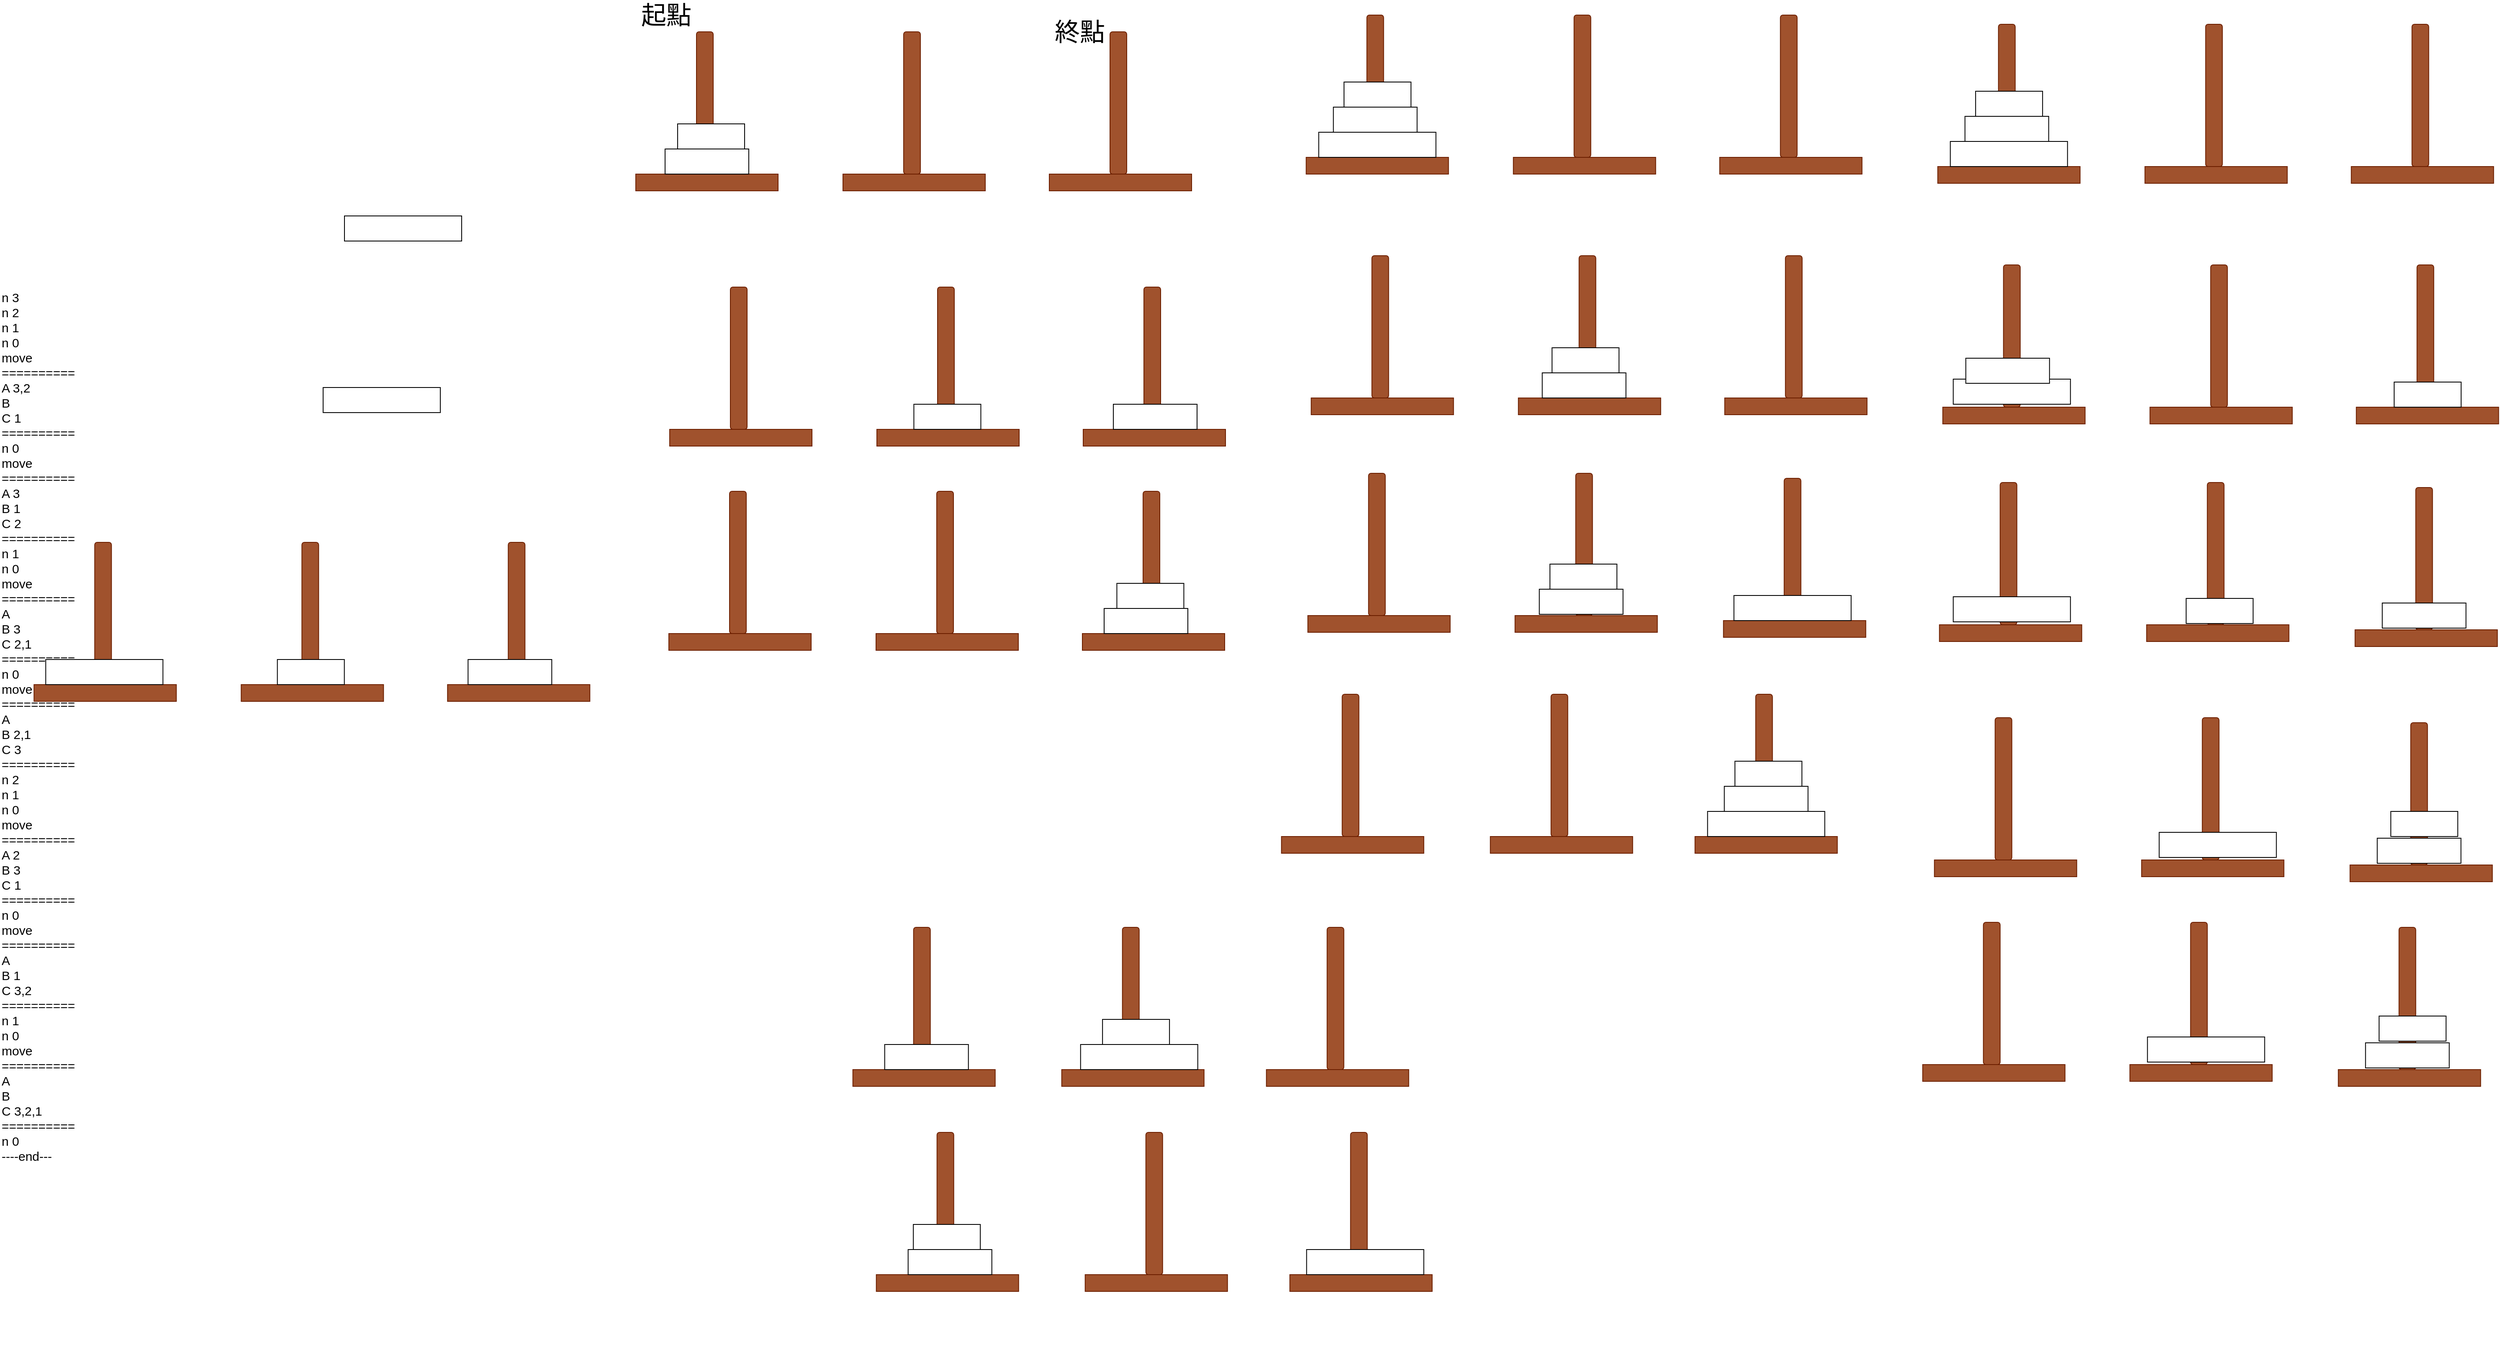 <mxfile version="11.2.5" type="device" pages="1"><diagram id="r_M1rDLuzxdHATsRYuS1" name="第1頁"><mxGraphModel dx="3433" dy="1204" grid="1" gridSize="10" guides="1" tooltips="1" connect="1" arrows="1" fold="1" page="1" pageScale="1" pageWidth="827" pageHeight="1169" math="0" shadow="0"><root><mxCell id="0"/><mxCell id="1" parent="0"/><mxCell id="28DSNwNAp5SsAQWV_4JQ-19" value="" style="group" parent="1" vertex="1" connectable="0"><mxGeometry x="242" y="160" width="516.5" height="265" as="geometry"/></mxCell><mxCell id="28DSNwNAp5SsAQWV_4JQ-12" value="" style="group" parent="28DSNwNAp5SsAQWV_4JQ-19" vertex="1" connectable="0"><mxGeometry width="22.5" height="265" as="geometry"/></mxCell><mxCell id="28DSNwNAp5SsAQWV_4JQ-6" value="" style="rounded=1;whiteSpace=wrap;html=1;fillColor=#a0522d;strokeColor=#6D1F00;fontColor=#ffffff;" parent="28DSNwNAp5SsAQWV_4JQ-12" vertex="1"><mxGeometry width="20" height="170" as="geometry"/></mxCell><mxCell id="28DSNwNAp5SsAQWV_4JQ-7" value="" style="rounded=1;whiteSpace=wrap;html=1;rotation=90;arcSize=0;fillColor=#a0522d;strokeColor=#6D1F00;fontColor=#ffffff;" parent="28DSNwNAp5SsAQWV_4JQ-12" vertex="1"><mxGeometry x="2.5" y="95" width="20" height="170" as="geometry"/></mxCell><mxCell id="28DSNwNAp5SsAQWV_4JQ-13" value="" style="group" parent="28DSNwNAp5SsAQWV_4JQ-19" vertex="1" connectable="0"><mxGeometry x="247.5" width="22.5" height="265" as="geometry"/></mxCell><mxCell id="28DSNwNAp5SsAQWV_4JQ-14" value="" style="rounded=1;whiteSpace=wrap;html=1;fillColor=#a0522d;strokeColor=#6D1F00;fontColor=#ffffff;" parent="28DSNwNAp5SsAQWV_4JQ-13" vertex="1"><mxGeometry width="20" height="170" as="geometry"/></mxCell><mxCell id="28DSNwNAp5SsAQWV_4JQ-15" value="" style="rounded=1;whiteSpace=wrap;html=1;rotation=90;arcSize=0;fillColor=#a0522d;strokeColor=#6D1F00;fontColor=#ffffff;" parent="28DSNwNAp5SsAQWV_4JQ-13" vertex="1"><mxGeometry x="2.5" y="95" width="20" height="170" as="geometry"/></mxCell><mxCell id="28DSNwNAp5SsAQWV_4JQ-16" value="" style="group" parent="28DSNwNAp5SsAQWV_4JQ-19" vertex="1" connectable="0"><mxGeometry x="494" width="22.5" height="265" as="geometry"/></mxCell><mxCell id="28DSNwNAp5SsAQWV_4JQ-17" value="" style="rounded=1;whiteSpace=wrap;html=1;fillColor=#a0522d;strokeColor=#6D1F00;fontColor=#ffffff;" parent="28DSNwNAp5SsAQWV_4JQ-16" vertex="1"><mxGeometry width="20" height="170" as="geometry"/></mxCell><mxCell id="28DSNwNAp5SsAQWV_4JQ-18" value="" style="rounded=1;whiteSpace=wrap;html=1;rotation=90;arcSize=0;fillColor=#a0522d;strokeColor=#6D1F00;fontColor=#ffffff;" parent="28DSNwNAp5SsAQWV_4JQ-16" vertex="1"><mxGeometry x="2.5" y="95" width="20" height="170" as="geometry"/></mxCell><mxCell id="28DSNwNAp5SsAQWV_4JQ-1" value="" style="rounded=0;whiteSpace=wrap;html=1;" parent="28DSNwNAp5SsAQWV_4JQ-19" vertex="1"><mxGeometry x="-37.5" y="140" width="100" height="30" as="geometry"/></mxCell><mxCell id="28DSNwNAp5SsAQWV_4JQ-4" value="" style="rounded=0;whiteSpace=wrap;html=1;" parent="28DSNwNAp5SsAQWV_4JQ-19" vertex="1"><mxGeometry x="-22.5" y="110" width="80" height="30" as="geometry"/></mxCell><mxCell id="28DSNwNAp5SsAQWV_4JQ-20" value="起點" style="text;html=1;strokeColor=none;fillColor=none;align=center;verticalAlign=middle;whiteSpace=wrap;rounded=0;fontSize=30;" parent="1" vertex="1"><mxGeometry x="162" y="130" width="88" height="20" as="geometry"/></mxCell><mxCell id="28DSNwNAp5SsAQWV_4JQ-21" value="終點" style="text;html=1;strokeColor=none;fillColor=none;align=center;verticalAlign=middle;whiteSpace=wrap;rounded=0;fontSize=30;" parent="1" vertex="1"><mxGeometry x="656" y="150" width="88" height="20" as="geometry"/></mxCell><mxCell id="28DSNwNAp5SsAQWV_4JQ-22" value="&lt;div style=&quot;font-size: 15px&quot;&gt;&lt;font style=&quot;font-size: 15px&quot;&gt;n 3&lt;/font&gt;&lt;/div&gt;&lt;div style=&quot;font-size: 15px&quot;&gt;&lt;font style=&quot;font-size: 15px&quot;&gt;n 2&lt;/font&gt;&lt;/div&gt;&lt;div style=&quot;font-size: 15px&quot;&gt;&lt;font style=&quot;font-size: 15px&quot;&gt;n 1&lt;/font&gt;&lt;/div&gt;&lt;div style=&quot;font-size: 15px&quot;&gt;&lt;font style=&quot;font-size: 15px&quot;&gt;n 0&lt;/font&gt;&lt;/div&gt;&lt;div style=&quot;font-size: 15px&quot;&gt;&lt;font style=&quot;font-size: 15px&quot;&gt;move&lt;/font&gt;&lt;/div&gt;&lt;div style=&quot;font-size: 15px&quot;&gt;&lt;font style=&quot;font-size: 15px&quot;&gt;==========&lt;/font&gt;&lt;/div&gt;&lt;div style=&quot;font-size: 15px&quot;&gt;&lt;font style=&quot;font-size: 15px&quot;&gt;A 3,2&lt;/font&gt;&lt;/div&gt;&lt;div style=&quot;font-size: 15px&quot;&gt;&lt;font style=&quot;font-size: 15px&quot;&gt;B&amp;nbsp;&lt;/font&gt;&lt;/div&gt;&lt;div style=&quot;font-size: 15px&quot;&gt;&lt;font style=&quot;font-size: 15px&quot;&gt;C 1&lt;/font&gt;&lt;/div&gt;&lt;div style=&quot;font-size: 15px&quot;&gt;&lt;font style=&quot;font-size: 15px&quot;&gt;==========&lt;/font&gt;&lt;/div&gt;&lt;div style=&quot;font-size: 15px&quot;&gt;&lt;font style=&quot;font-size: 15px&quot;&gt;n 0&lt;/font&gt;&lt;/div&gt;&lt;div style=&quot;font-size: 15px&quot;&gt;&lt;font style=&quot;font-size: 15px&quot;&gt;move&lt;/font&gt;&lt;/div&gt;&lt;div style=&quot;font-size: 15px&quot;&gt;&lt;font style=&quot;font-size: 15px&quot;&gt;==========&lt;/font&gt;&lt;/div&gt;&lt;div style=&quot;font-size: 15px&quot;&gt;&lt;font style=&quot;font-size: 15px&quot;&gt;A 3&lt;/font&gt;&lt;/div&gt;&lt;div style=&quot;font-size: 15px&quot;&gt;&lt;font style=&quot;font-size: 15px&quot;&gt;B 1&lt;/font&gt;&lt;/div&gt;&lt;div style=&quot;font-size: 15px&quot;&gt;&lt;font style=&quot;font-size: 15px&quot;&gt;C 2&lt;/font&gt;&lt;/div&gt;&lt;div style=&quot;font-size: 15px&quot;&gt;&lt;font style=&quot;font-size: 15px&quot;&gt;==========&lt;/font&gt;&lt;/div&gt;&lt;div style=&quot;font-size: 15px&quot;&gt;&lt;font style=&quot;font-size: 15px&quot;&gt;n 1&lt;/font&gt;&lt;/div&gt;&lt;div style=&quot;font-size: 15px&quot;&gt;&lt;font style=&quot;font-size: 15px&quot;&gt;n 0&lt;/font&gt;&lt;/div&gt;&lt;div style=&quot;font-size: 15px&quot;&gt;&lt;font style=&quot;font-size: 15px&quot;&gt;move&lt;/font&gt;&lt;/div&gt;&lt;div style=&quot;font-size: 15px&quot;&gt;&lt;font style=&quot;font-size: 15px&quot;&gt;==========&lt;/font&gt;&lt;/div&gt;&lt;div style=&quot;font-size: 15px&quot;&gt;&lt;font style=&quot;font-size: 15px&quot;&gt;A&amp;nbsp;&lt;/font&gt;&lt;/div&gt;&lt;div style=&quot;font-size: 15px&quot;&gt;&lt;font style=&quot;font-size: 15px&quot;&gt;B 3&lt;/font&gt;&lt;/div&gt;&lt;div style=&quot;font-size: 15px&quot;&gt;&lt;font style=&quot;font-size: 15px&quot;&gt;C 2,1&lt;/font&gt;&lt;/div&gt;&lt;div style=&quot;font-size: 15px&quot;&gt;&lt;font style=&quot;font-size: 15px&quot;&gt;==========&lt;/font&gt;&lt;/div&gt;&lt;div style=&quot;font-size: 15px&quot;&gt;&lt;font style=&quot;font-size: 15px&quot;&gt;n 0&lt;/font&gt;&lt;/div&gt;&lt;div style=&quot;font-size: 15px&quot;&gt;&lt;font style=&quot;font-size: 15px&quot;&gt;move&lt;/font&gt;&lt;/div&gt;&lt;div style=&quot;font-size: 15px&quot;&gt;&lt;font style=&quot;font-size: 15px&quot;&gt;==========&lt;/font&gt;&lt;/div&gt;&lt;div style=&quot;font-size: 15px&quot;&gt;&lt;font style=&quot;font-size: 15px&quot;&gt;A&amp;nbsp;&lt;/font&gt;&lt;/div&gt;&lt;div style=&quot;font-size: 15px&quot;&gt;&lt;font style=&quot;font-size: 15px&quot;&gt;B 2,1&lt;/font&gt;&lt;/div&gt;&lt;div style=&quot;font-size: 15px&quot;&gt;&lt;font style=&quot;font-size: 15px&quot;&gt;C 3&lt;/font&gt;&lt;/div&gt;&lt;div style=&quot;font-size: 15px&quot;&gt;&lt;font style=&quot;font-size: 15px&quot;&gt;==========&lt;/font&gt;&lt;/div&gt;&lt;div style=&quot;font-size: 15px&quot;&gt;&lt;font style=&quot;font-size: 15px&quot;&gt;n 2&lt;/font&gt;&lt;/div&gt;&lt;div style=&quot;font-size: 15px&quot;&gt;&lt;font style=&quot;font-size: 15px&quot;&gt;n 1&lt;/font&gt;&lt;/div&gt;&lt;div style=&quot;font-size: 15px&quot;&gt;&lt;font style=&quot;font-size: 15px&quot;&gt;n 0&lt;/font&gt;&lt;/div&gt;&lt;div style=&quot;font-size: 15px&quot;&gt;&lt;font style=&quot;font-size: 15px&quot;&gt;move&lt;/font&gt;&lt;/div&gt;&lt;div style=&quot;font-size: 15px&quot;&gt;&lt;font style=&quot;font-size: 15px&quot;&gt;==========&lt;/font&gt;&lt;/div&gt;&lt;div style=&quot;font-size: 15px&quot;&gt;&lt;font style=&quot;font-size: 15px&quot;&gt;A 2&lt;/font&gt;&lt;/div&gt;&lt;div style=&quot;font-size: 15px&quot;&gt;&lt;font style=&quot;font-size: 15px&quot;&gt;B 3&lt;/font&gt;&lt;/div&gt;&lt;div style=&quot;font-size: 15px&quot;&gt;&lt;font style=&quot;font-size: 15px&quot;&gt;C 1&lt;/font&gt;&lt;/div&gt;&lt;div style=&quot;font-size: 15px&quot;&gt;&lt;font style=&quot;font-size: 15px&quot;&gt;==========&lt;/font&gt;&lt;/div&gt;&lt;div style=&quot;font-size: 15px&quot;&gt;&lt;font style=&quot;font-size: 15px&quot;&gt;n 0&lt;/font&gt;&lt;/div&gt;&lt;div style=&quot;font-size: 15px&quot;&gt;&lt;font style=&quot;font-size: 15px&quot;&gt;move&lt;/font&gt;&lt;/div&gt;&lt;div style=&quot;font-size: 15px&quot;&gt;&lt;font style=&quot;font-size: 15px&quot;&gt;==========&lt;/font&gt;&lt;/div&gt;&lt;div style=&quot;font-size: 15px&quot;&gt;&lt;font style=&quot;font-size: 15px&quot;&gt;A&amp;nbsp;&lt;/font&gt;&lt;/div&gt;&lt;div style=&quot;font-size: 15px&quot;&gt;&lt;font style=&quot;font-size: 15px&quot;&gt;B 1&lt;/font&gt;&lt;/div&gt;&lt;div style=&quot;font-size: 15px&quot;&gt;&lt;font style=&quot;font-size: 15px&quot;&gt;C 3,2&lt;/font&gt;&lt;/div&gt;&lt;div style=&quot;font-size: 15px&quot;&gt;&lt;font style=&quot;font-size: 15px&quot;&gt;==========&lt;/font&gt;&lt;/div&gt;&lt;div style=&quot;font-size: 15px&quot;&gt;&lt;font style=&quot;font-size: 15px&quot;&gt;n 1&lt;/font&gt;&lt;/div&gt;&lt;div style=&quot;font-size: 15px&quot;&gt;&lt;font style=&quot;font-size: 15px&quot;&gt;n 0&lt;/font&gt;&lt;/div&gt;&lt;div style=&quot;font-size: 15px&quot;&gt;&lt;font style=&quot;font-size: 15px&quot;&gt;move&lt;/font&gt;&lt;/div&gt;&lt;div style=&quot;font-size: 15px&quot;&gt;&lt;font style=&quot;font-size: 15px&quot;&gt;==========&lt;/font&gt;&lt;/div&gt;&lt;div style=&quot;font-size: 15px&quot;&gt;&lt;font style=&quot;font-size: 15px&quot;&gt;A&amp;nbsp;&lt;/font&gt;&lt;/div&gt;&lt;div style=&quot;font-size: 15px&quot;&gt;&lt;font style=&quot;font-size: 15px&quot;&gt;B&amp;nbsp;&lt;/font&gt;&lt;/div&gt;&lt;div style=&quot;font-size: 15px&quot;&gt;&lt;font style=&quot;font-size: 15px&quot;&gt;C 3,2,1&lt;/font&gt;&lt;/div&gt;&lt;div style=&quot;font-size: 15px&quot;&gt;&lt;font style=&quot;font-size: 15px&quot;&gt;==========&lt;/font&gt;&lt;/div&gt;&lt;div style=&quot;font-size: 15px&quot;&gt;&lt;font style=&quot;font-size: 15px&quot;&gt;n 0&lt;/font&gt;&lt;/div&gt;&lt;div style=&quot;font-size: 15px&quot;&gt;&lt;font style=&quot;font-size: 15px&quot;&gt;----end---&lt;/font&gt;&lt;/div&gt;" style="text;html=1;strokeColor=none;fillColor=none;align=left;verticalAlign=middle;whiteSpace=wrap;rounded=0;fontSize=30;" parent="1" vertex="1"><mxGeometry x="-590" y="980" width="40" height="20" as="geometry"/></mxCell><mxCell id="28DSNwNAp5SsAQWV_4JQ-24" value="" style="group" parent="1" vertex="1" connectable="0"><mxGeometry x="282.5" y="465" width="557.5" height="265" as="geometry"/></mxCell><mxCell id="28DSNwNAp5SsAQWV_4JQ-25" value="" style="group" parent="28DSNwNAp5SsAQWV_4JQ-24" vertex="1" connectable="0"><mxGeometry width="22.5" height="265" as="geometry"/></mxCell><mxCell id="28DSNwNAp5SsAQWV_4JQ-26" value="" style="rounded=1;whiteSpace=wrap;html=1;fillColor=#a0522d;strokeColor=#6D1F00;fontColor=#ffffff;" parent="28DSNwNAp5SsAQWV_4JQ-25" vertex="1"><mxGeometry width="20" height="170" as="geometry"/></mxCell><mxCell id="28DSNwNAp5SsAQWV_4JQ-27" value="" style="rounded=1;whiteSpace=wrap;html=1;rotation=90;arcSize=0;fillColor=#a0522d;strokeColor=#6D1F00;fontColor=#ffffff;" parent="28DSNwNAp5SsAQWV_4JQ-25" vertex="1"><mxGeometry x="2.5" y="95" width="20" height="170" as="geometry"/></mxCell><mxCell id="28DSNwNAp5SsAQWV_4JQ-28" value="" style="group" parent="28DSNwNAp5SsAQWV_4JQ-24" vertex="1" connectable="0"><mxGeometry x="247.5" width="22.5" height="265" as="geometry"/></mxCell><mxCell id="28DSNwNAp5SsAQWV_4JQ-29" value="" style="rounded=1;whiteSpace=wrap;html=1;fillColor=#a0522d;strokeColor=#6D1F00;fontColor=#ffffff;" parent="28DSNwNAp5SsAQWV_4JQ-28" vertex="1"><mxGeometry width="20" height="170" as="geometry"/></mxCell><mxCell id="28DSNwNAp5SsAQWV_4JQ-30" value="" style="rounded=1;whiteSpace=wrap;html=1;rotation=90;arcSize=0;fillColor=#a0522d;strokeColor=#6D1F00;fontColor=#ffffff;" parent="28DSNwNAp5SsAQWV_4JQ-28" vertex="1"><mxGeometry x="2.5" y="95" width="20" height="170" as="geometry"/></mxCell><mxCell id="28DSNwNAp5SsAQWV_4JQ-31" value="" style="group" parent="28DSNwNAp5SsAQWV_4JQ-24" vertex="1" connectable="0"><mxGeometry x="494" width="63.5" height="265" as="geometry"/></mxCell><mxCell id="28DSNwNAp5SsAQWV_4JQ-32" value="" style="rounded=1;whiteSpace=wrap;html=1;fillColor=#a0522d;strokeColor=#6D1F00;fontColor=#ffffff;" parent="28DSNwNAp5SsAQWV_4JQ-31" vertex="1"><mxGeometry width="20" height="170" as="geometry"/></mxCell><mxCell id="28DSNwNAp5SsAQWV_4JQ-33" value="" style="rounded=1;whiteSpace=wrap;html=1;rotation=90;arcSize=0;fillColor=#a0522d;strokeColor=#6D1F00;fontColor=#ffffff;" parent="28DSNwNAp5SsAQWV_4JQ-31" vertex="1"><mxGeometry x="2.5" y="95" width="20" height="170" as="geometry"/></mxCell><mxCell id="28DSNwNAp5SsAQWV_4JQ-34" value="" style="rounded=0;whiteSpace=wrap;html=1;" parent="28DSNwNAp5SsAQWV_4JQ-31" vertex="1"><mxGeometry x="-36.5" y="140" width="100" height="30" as="geometry"/></mxCell><mxCell id="28DSNwNAp5SsAQWV_4JQ-36" value="" style="rounded=0;whiteSpace=wrap;html=1;" parent="28DSNwNAp5SsAQWV_4JQ-24" vertex="1"><mxGeometry x="219.214" y="140" width="80" height="30" as="geometry"/></mxCell><mxCell id="28DSNwNAp5SsAQWV_4JQ-37" value="" style="group" parent="1" vertex="1" connectable="0"><mxGeometry x="-476.857" y="770" width="546" height="265" as="geometry"/></mxCell><mxCell id="28DSNwNAp5SsAQWV_4JQ-38" value="" style="group" parent="28DSNwNAp5SsAQWV_4JQ-37" vertex="1" connectable="0"><mxGeometry width="22.5" height="265" as="geometry"/></mxCell><mxCell id="28DSNwNAp5SsAQWV_4JQ-39" value="" style="rounded=1;whiteSpace=wrap;html=1;fillColor=#a0522d;strokeColor=#6D1F00;fontColor=#ffffff;" parent="28DSNwNAp5SsAQWV_4JQ-38" vertex="1"><mxGeometry width="20" height="170" as="geometry"/></mxCell><mxCell id="28DSNwNAp5SsAQWV_4JQ-40" value="" style="rounded=1;whiteSpace=wrap;html=1;rotation=90;arcSize=0;fillColor=#a0522d;strokeColor=#6D1F00;fontColor=#ffffff;" parent="28DSNwNAp5SsAQWV_4JQ-38" vertex="1"><mxGeometry x="2.5" y="95" width="20" height="170" as="geometry"/></mxCell><mxCell id="28DSNwNAp5SsAQWV_4JQ-41" value="" style="group" parent="28DSNwNAp5SsAQWV_4JQ-37" vertex="1" connectable="0"><mxGeometry x="247.5" width="50.714" height="265" as="geometry"/></mxCell><mxCell id="28DSNwNAp5SsAQWV_4JQ-42" value="" style="rounded=1;whiteSpace=wrap;html=1;fillColor=#a0522d;strokeColor=#6D1F00;fontColor=#ffffff;" parent="28DSNwNAp5SsAQWV_4JQ-41" vertex="1"><mxGeometry width="20" height="170" as="geometry"/></mxCell><mxCell id="28DSNwNAp5SsAQWV_4JQ-43" value="" style="rounded=1;whiteSpace=wrap;html=1;rotation=90;arcSize=0;fillColor=#a0522d;strokeColor=#6D1F00;fontColor=#ffffff;" parent="28DSNwNAp5SsAQWV_4JQ-41" vertex="1"><mxGeometry x="2.5" y="95" width="20" height="170" as="geometry"/></mxCell><mxCell id="28DSNwNAp5SsAQWV_4JQ-47" value="" style="rounded=0;whiteSpace=wrap;html=1;" parent="28DSNwNAp5SsAQWV_4JQ-41" vertex="1"><mxGeometry x="-29.286" y="140" width="80" height="30" as="geometry"/></mxCell><mxCell id="28DSNwNAp5SsAQWV_4JQ-44" value="" style="group" parent="28DSNwNAp5SsAQWV_4JQ-37" vertex="1" connectable="0"><mxGeometry x="494" width="52" height="265" as="geometry"/></mxCell><mxCell id="28DSNwNAp5SsAQWV_4JQ-45" value="" style="rounded=1;whiteSpace=wrap;html=1;fillColor=#a0522d;strokeColor=#6D1F00;fontColor=#ffffff;" parent="28DSNwNAp5SsAQWV_4JQ-44" vertex="1"><mxGeometry width="20" height="170" as="geometry"/></mxCell><mxCell id="28DSNwNAp5SsAQWV_4JQ-46" value="" style="rounded=1;whiteSpace=wrap;html=1;rotation=90;arcSize=0;fillColor=#a0522d;strokeColor=#6D1F00;fontColor=#ffffff;" parent="28DSNwNAp5SsAQWV_4JQ-44" vertex="1"><mxGeometry x="2.5" y="95" width="20" height="170" as="geometry"/></mxCell><mxCell id="28DSNwNAp5SsAQWV_4JQ-48" value="" style="rounded=0;whiteSpace=wrap;html=1;" parent="28DSNwNAp5SsAQWV_4JQ-44" vertex="1"><mxGeometry x="-48" y="140" width="100" height="30" as="geometry"/></mxCell><mxCell id="28DSNwNAp5SsAQWV_4JQ-49" value="" style="rounded=0;whiteSpace=wrap;html=1;" parent="28DSNwNAp5SsAQWV_4JQ-37" vertex="1"><mxGeometry x="-58.5" y="140" width="140" height="30" as="geometry"/></mxCell><mxCell id="28DSNwNAp5SsAQWV_4JQ-52" value="" style="group" parent="1" vertex="1" connectable="0"><mxGeometry x="1042.857" y="140" width="574" height="265" as="geometry"/></mxCell><mxCell id="28DSNwNAp5SsAQWV_4JQ-53" value="" style="group" parent="28DSNwNAp5SsAQWV_4JQ-52" vertex="1" connectable="0"><mxGeometry width="60" height="265" as="geometry"/></mxCell><mxCell id="28DSNwNAp5SsAQWV_4JQ-54" value="" style="rounded=1;whiteSpace=wrap;html=1;fillColor=#a0522d;strokeColor=#6D1F00;fontColor=#ffffff;" parent="28DSNwNAp5SsAQWV_4JQ-53" vertex="1"><mxGeometry width="20" height="170" as="geometry"/></mxCell><mxCell id="28DSNwNAp5SsAQWV_4JQ-55" value="" style="rounded=1;whiteSpace=wrap;html=1;rotation=90;arcSize=0;fillColor=#a0522d;strokeColor=#6D1F00;fontColor=#ffffff;" parent="28DSNwNAp5SsAQWV_4JQ-53" vertex="1"><mxGeometry x="2.5" y="95" width="20" height="170" as="geometry"/></mxCell><mxCell id="28DSNwNAp5SsAQWV_4JQ-63" value="" style="rounded=0;whiteSpace=wrap;html=1;" parent="28DSNwNAp5SsAQWV_4JQ-53" vertex="1"><mxGeometry x="-40" y="110" width="100" height="30" as="geometry"/></mxCell><mxCell id="28DSNwNAp5SsAQWV_4JQ-59" value="" style="rounded=0;whiteSpace=wrap;html=1;" parent="28DSNwNAp5SsAQWV_4JQ-53" vertex="1"><mxGeometry x="-27.286" y="80" width="80" height="30" as="geometry"/></mxCell><mxCell id="28DSNwNAp5SsAQWV_4JQ-56" value="" style="group" parent="28DSNwNAp5SsAQWV_4JQ-52" vertex="1" connectable="0"><mxGeometry x="247.5" width="50.714" height="265" as="geometry"/></mxCell><mxCell id="28DSNwNAp5SsAQWV_4JQ-57" value="" style="rounded=1;whiteSpace=wrap;html=1;fillColor=#a0522d;strokeColor=#6D1F00;fontColor=#ffffff;" parent="28DSNwNAp5SsAQWV_4JQ-56" vertex="1"><mxGeometry width="20" height="170" as="geometry"/></mxCell><mxCell id="28DSNwNAp5SsAQWV_4JQ-58" value="" style="rounded=1;whiteSpace=wrap;html=1;rotation=90;arcSize=0;fillColor=#a0522d;strokeColor=#6D1F00;fontColor=#ffffff;" parent="28DSNwNAp5SsAQWV_4JQ-56" vertex="1"><mxGeometry x="2.5" y="95" width="20" height="170" as="geometry"/></mxCell><mxCell id="28DSNwNAp5SsAQWV_4JQ-60" value="" style="group" parent="28DSNwNAp5SsAQWV_4JQ-52" vertex="1" connectable="0"><mxGeometry x="494" width="80" height="265" as="geometry"/></mxCell><mxCell id="28DSNwNAp5SsAQWV_4JQ-61" value="" style="rounded=1;whiteSpace=wrap;html=1;fillColor=#a0522d;strokeColor=#6D1F00;fontColor=#ffffff;" parent="28DSNwNAp5SsAQWV_4JQ-60" vertex="1"><mxGeometry width="20" height="170" as="geometry"/></mxCell><mxCell id="28DSNwNAp5SsAQWV_4JQ-62" value="" style="rounded=1;whiteSpace=wrap;html=1;rotation=90;arcSize=0;fillColor=#a0522d;strokeColor=#6D1F00;fontColor=#ffffff;" parent="28DSNwNAp5SsAQWV_4JQ-60" vertex="1"><mxGeometry x="2.5" y="95" width="20" height="170" as="geometry"/></mxCell><mxCell id="28DSNwNAp5SsAQWV_4JQ-35" value="" style="rounded=0;whiteSpace=wrap;html=1;" parent="1" vertex="1"><mxGeometry x="-204" y="585" width="140" height="30" as="geometry"/></mxCell><mxCell id="28DSNwNAp5SsAQWV_4JQ-2" value="" style="rounded=0;whiteSpace=wrap;html=1;" parent="1" vertex="1"><mxGeometry x="-178.5" y="380" width="140" height="30" as="geometry"/></mxCell><mxCell id="_j0EJclHL7leen6UQdvG-1" value="" style="group" vertex="1" connectable="0" parent="1"><mxGeometry x="281.5" y="709" width="557.5" height="265" as="geometry"/></mxCell><mxCell id="_j0EJclHL7leen6UQdvG-2" value="" style="group" vertex="1" connectable="0" parent="_j0EJclHL7leen6UQdvG-1"><mxGeometry width="22.5" height="265" as="geometry"/></mxCell><mxCell id="_j0EJclHL7leen6UQdvG-3" value="" style="rounded=1;whiteSpace=wrap;html=1;fillColor=#a0522d;strokeColor=#6D1F00;fontColor=#ffffff;" vertex="1" parent="_j0EJclHL7leen6UQdvG-2"><mxGeometry width="20" height="170" as="geometry"/></mxCell><mxCell id="_j0EJclHL7leen6UQdvG-4" value="" style="rounded=1;whiteSpace=wrap;html=1;rotation=90;arcSize=0;fillColor=#a0522d;strokeColor=#6D1F00;fontColor=#ffffff;" vertex="1" parent="_j0EJclHL7leen6UQdvG-2"><mxGeometry x="2.5" y="95" width="20" height="170" as="geometry"/></mxCell><mxCell id="_j0EJclHL7leen6UQdvG-5" value="" style="group" vertex="1" connectable="0" parent="_j0EJclHL7leen6UQdvG-1"><mxGeometry x="247.5" width="22.5" height="265" as="geometry"/></mxCell><mxCell id="_j0EJclHL7leen6UQdvG-6" value="" style="rounded=1;whiteSpace=wrap;html=1;fillColor=#a0522d;strokeColor=#6D1F00;fontColor=#ffffff;" vertex="1" parent="_j0EJclHL7leen6UQdvG-5"><mxGeometry width="20" height="170" as="geometry"/></mxCell><mxCell id="_j0EJclHL7leen6UQdvG-7" value="" style="rounded=1;whiteSpace=wrap;html=1;rotation=90;arcSize=0;fillColor=#a0522d;strokeColor=#6D1F00;fontColor=#ffffff;" vertex="1" parent="_j0EJclHL7leen6UQdvG-5"><mxGeometry x="2.5" y="95" width="20" height="170" as="geometry"/></mxCell><mxCell id="_j0EJclHL7leen6UQdvG-8" value="" style="group" vertex="1" connectable="0" parent="_j0EJclHL7leen6UQdvG-1"><mxGeometry x="494" width="63.5" height="265" as="geometry"/></mxCell><mxCell id="_j0EJclHL7leen6UQdvG-9" value="" style="rounded=1;whiteSpace=wrap;html=1;fillColor=#a0522d;strokeColor=#6D1F00;fontColor=#ffffff;" vertex="1" parent="_j0EJclHL7leen6UQdvG-8"><mxGeometry width="20" height="170" as="geometry"/></mxCell><mxCell id="_j0EJclHL7leen6UQdvG-10" value="" style="rounded=1;whiteSpace=wrap;html=1;rotation=90;arcSize=0;fillColor=#a0522d;strokeColor=#6D1F00;fontColor=#ffffff;" vertex="1" parent="_j0EJclHL7leen6UQdvG-8"><mxGeometry x="2.5" y="95" width="20" height="170" as="geometry"/></mxCell><mxCell id="_j0EJclHL7leen6UQdvG-12" value="" style="rounded=0;whiteSpace=wrap;html=1;" vertex="1" parent="_j0EJclHL7leen6UQdvG-8"><mxGeometry x="-31.286" y="110" width="80" height="30" as="geometry"/></mxCell><mxCell id="_j0EJclHL7leen6UQdvG-11" value="" style="rounded=0;whiteSpace=wrap;html=1;" vertex="1" parent="1"><mxGeometry x="729" y="849" width="100" height="30" as="geometry"/></mxCell><mxCell id="_j0EJclHL7leen6UQdvG-13" value="" style="rounded=0;whiteSpace=wrap;html=1;" vertex="1" parent="1"><mxGeometry x="985.357" y="280" width="140" height="30" as="geometry"/></mxCell><mxCell id="_j0EJclHL7leen6UQdvG-15" value="" style="group" vertex="1" connectable="0" parent="1"><mxGeometry x="1048.857" y="427.5" width="574" height="265" as="geometry"/></mxCell><mxCell id="_j0EJclHL7leen6UQdvG-16" value="" style="group" vertex="1" connectable="0" parent="_j0EJclHL7leen6UQdvG-15"><mxGeometry width="60" height="265" as="geometry"/></mxCell><mxCell id="_j0EJclHL7leen6UQdvG-17" value="" style="rounded=1;whiteSpace=wrap;html=1;fillColor=#a0522d;strokeColor=#6D1F00;fontColor=#ffffff;" vertex="1" parent="_j0EJclHL7leen6UQdvG-16"><mxGeometry width="20" height="170" as="geometry"/></mxCell><mxCell id="_j0EJclHL7leen6UQdvG-18" value="" style="rounded=1;whiteSpace=wrap;html=1;rotation=90;arcSize=0;fillColor=#a0522d;strokeColor=#6D1F00;fontColor=#ffffff;" vertex="1" parent="_j0EJclHL7leen6UQdvG-16"><mxGeometry x="2.5" y="95" width="20" height="170" as="geometry"/></mxCell><mxCell id="_j0EJclHL7leen6UQdvG-21" value="" style="group" vertex="1" connectable="0" parent="_j0EJclHL7leen6UQdvG-15"><mxGeometry x="247.5" width="50.714" height="265" as="geometry"/></mxCell><mxCell id="_j0EJclHL7leen6UQdvG-22" value="" style="rounded=1;whiteSpace=wrap;html=1;fillColor=#a0522d;strokeColor=#6D1F00;fontColor=#ffffff;" vertex="1" parent="_j0EJclHL7leen6UQdvG-21"><mxGeometry width="20" height="170" as="geometry"/></mxCell><mxCell id="_j0EJclHL7leen6UQdvG-23" value="" style="rounded=1;whiteSpace=wrap;html=1;rotation=90;arcSize=0;fillColor=#a0522d;strokeColor=#6D1F00;fontColor=#ffffff;" vertex="1" parent="_j0EJclHL7leen6UQdvG-21"><mxGeometry x="2.5" y="95" width="20" height="170" as="geometry"/></mxCell><mxCell id="_j0EJclHL7leen6UQdvG-20" value="" style="rounded=0;whiteSpace=wrap;html=1;" vertex="1" parent="_j0EJclHL7leen6UQdvG-21"><mxGeometry x="-32.286" y="110" width="80" height="30" as="geometry"/></mxCell><mxCell id="_j0EJclHL7leen6UQdvG-24" value="" style="group" vertex="1" connectable="0" parent="_j0EJclHL7leen6UQdvG-15"><mxGeometry x="494" width="80" height="265" as="geometry"/></mxCell><mxCell id="_j0EJclHL7leen6UQdvG-25" value="" style="rounded=1;whiteSpace=wrap;html=1;fillColor=#a0522d;strokeColor=#6D1F00;fontColor=#ffffff;" vertex="1" parent="_j0EJclHL7leen6UQdvG-24"><mxGeometry width="20" height="170" as="geometry"/></mxCell><mxCell id="_j0EJclHL7leen6UQdvG-26" value="" style="rounded=1;whiteSpace=wrap;html=1;rotation=90;arcSize=0;fillColor=#a0522d;strokeColor=#6D1F00;fontColor=#ffffff;" vertex="1" parent="_j0EJclHL7leen6UQdvG-24"><mxGeometry x="2.5" y="95" width="20" height="170" as="geometry"/></mxCell><mxCell id="_j0EJclHL7leen6UQdvG-19" value="" style="rounded=0;whiteSpace=wrap;html=1;" vertex="1" parent="_j0EJclHL7leen6UQdvG-15"><mxGeometry x="203.5" y="140" width="100" height="30" as="geometry"/></mxCell><mxCell id="_j0EJclHL7leen6UQdvG-28" value="" style="group" vertex="1" connectable="0" parent="1"><mxGeometry x="1044.857" y="687.5" width="576.5" height="265" as="geometry"/></mxCell><mxCell id="_j0EJclHL7leen6UQdvG-29" value="" style="group" vertex="1" connectable="0" parent="_j0EJclHL7leen6UQdvG-28"><mxGeometry width="70.5" height="265" as="geometry"/></mxCell><mxCell id="_j0EJclHL7leen6UQdvG-30" value="" style="rounded=1;whiteSpace=wrap;html=1;fillColor=#a0522d;strokeColor=#6D1F00;fontColor=#ffffff;" vertex="1" parent="_j0EJclHL7leen6UQdvG-29"><mxGeometry width="20" height="170" as="geometry"/></mxCell><mxCell id="_j0EJclHL7leen6UQdvG-31" value="" style="rounded=1;whiteSpace=wrap;html=1;rotation=90;arcSize=0;fillColor=#a0522d;strokeColor=#6D1F00;fontColor=#ffffff;" vertex="1" parent="_j0EJclHL7leen6UQdvG-29"><mxGeometry x="2.5" y="95" width="20" height="170" as="geometry"/></mxCell><mxCell id="_j0EJclHL7leen6UQdvG-32" value="" style="group" vertex="1" connectable="0" parent="_j0EJclHL7leen6UQdvG-28"><mxGeometry x="247.5" width="50.714" height="265" as="geometry"/></mxCell><mxCell id="_j0EJclHL7leen6UQdvG-33" value="" style="rounded=1;whiteSpace=wrap;html=1;fillColor=#a0522d;strokeColor=#6D1F00;fontColor=#ffffff;" vertex="1" parent="_j0EJclHL7leen6UQdvG-32"><mxGeometry width="20" height="170" as="geometry"/></mxCell><mxCell id="_j0EJclHL7leen6UQdvG-34" value="" style="rounded=1;whiteSpace=wrap;html=1;rotation=90;arcSize=0;fillColor=#a0522d;strokeColor=#6D1F00;fontColor=#ffffff;" vertex="1" parent="_j0EJclHL7leen6UQdvG-32"><mxGeometry x="2.5" y="95" width="20" height="170" as="geometry"/></mxCell><mxCell id="_j0EJclHL7leen6UQdvG-36" value="" style="group" vertex="1" connectable="0" parent="_j0EJclHL7leen6UQdvG-28"><mxGeometry x="496.5" y="6" width="80" height="265" as="geometry"/></mxCell><mxCell id="_j0EJclHL7leen6UQdvG-37" value="" style="rounded=1;whiteSpace=wrap;html=1;fillColor=#a0522d;strokeColor=#6D1F00;fontColor=#ffffff;" vertex="1" parent="_j0EJclHL7leen6UQdvG-36"><mxGeometry width="20" height="170" as="geometry"/></mxCell><mxCell id="_j0EJclHL7leen6UQdvG-38" value="" style="rounded=1;whiteSpace=wrap;html=1;rotation=90;arcSize=0;fillColor=#a0522d;strokeColor=#6D1F00;fontColor=#ffffff;" vertex="1" parent="_j0EJclHL7leen6UQdvG-36"><mxGeometry x="2.5" y="95" width="20" height="170" as="geometry"/></mxCell><mxCell id="_j0EJclHL7leen6UQdvG-35" value="" style="rounded=0;whiteSpace=wrap;html=1;" vertex="1" parent="_j0EJclHL7leen6UQdvG-28"><mxGeometry x="216.714" y="108.5" width="80" height="30" as="geometry"/></mxCell><mxCell id="_j0EJclHL7leen6UQdvG-39" value="" style="rounded=0;whiteSpace=wrap;html=1;" vertex="1" parent="_j0EJclHL7leen6UQdvG-28"><mxGeometry x="204" y="138.5" width="100" height="30" as="geometry"/></mxCell><mxCell id="_j0EJclHL7leen6UQdvG-27" value="" style="rounded=0;whiteSpace=wrap;html=1;" vertex="1" parent="_j0EJclHL7leen6UQdvG-28"><mxGeometry x="436.5" y="146" width="140" height="30" as="geometry"/></mxCell><mxCell id="_j0EJclHL7leen6UQdvG-42" value="" style="group" vertex="1" connectable="0" parent="1"><mxGeometry x="1013.357" y="951.5" width="576.5" height="265" as="geometry"/></mxCell><mxCell id="_j0EJclHL7leen6UQdvG-43" value="" style="group" vertex="1" connectable="0" parent="_j0EJclHL7leen6UQdvG-42"><mxGeometry width="70.5" height="265" as="geometry"/></mxCell><mxCell id="_j0EJclHL7leen6UQdvG-44" value="" style="rounded=1;whiteSpace=wrap;html=1;fillColor=#a0522d;strokeColor=#6D1F00;fontColor=#ffffff;" vertex="1" parent="_j0EJclHL7leen6UQdvG-43"><mxGeometry width="20" height="170" as="geometry"/></mxCell><mxCell id="_j0EJclHL7leen6UQdvG-45" value="" style="rounded=1;whiteSpace=wrap;html=1;rotation=90;arcSize=0;fillColor=#a0522d;strokeColor=#6D1F00;fontColor=#ffffff;" vertex="1" parent="_j0EJclHL7leen6UQdvG-43"><mxGeometry x="2.5" y="95" width="20" height="170" as="geometry"/></mxCell><mxCell id="_j0EJclHL7leen6UQdvG-46" value="" style="group" vertex="1" connectable="0" parent="_j0EJclHL7leen6UQdvG-42"><mxGeometry x="249.5" width="82.5" height="265" as="geometry"/></mxCell><mxCell id="_j0EJclHL7leen6UQdvG-47" value="" style="rounded=1;whiteSpace=wrap;html=1;fillColor=#a0522d;strokeColor=#6D1F00;fontColor=#ffffff;" vertex="1" parent="_j0EJclHL7leen6UQdvG-46"><mxGeometry width="20" height="170" as="geometry"/></mxCell><mxCell id="_j0EJclHL7leen6UQdvG-48" value="" style="rounded=1;whiteSpace=wrap;html=1;rotation=90;arcSize=0;fillColor=#a0522d;strokeColor=#6D1F00;fontColor=#ffffff;" vertex="1" parent="_j0EJclHL7leen6UQdvG-46"><mxGeometry x="2.5" y="95" width="20" height="170" as="geometry"/></mxCell><mxCell id="_j0EJclHL7leen6UQdvG-49" value="" style="group" vertex="1" connectable="0" parent="_j0EJclHL7leen6UQdvG-42"><mxGeometry x="494" width="82.5" height="265" as="geometry"/></mxCell><mxCell id="_j0EJclHL7leen6UQdvG-50" value="" style="rounded=1;whiteSpace=wrap;html=1;fillColor=#a0522d;strokeColor=#6D1F00;fontColor=#ffffff;" vertex="1" parent="_j0EJclHL7leen6UQdvG-49"><mxGeometry width="20" height="170" as="geometry"/></mxCell><mxCell id="_j0EJclHL7leen6UQdvG-51" value="" style="rounded=1;whiteSpace=wrap;html=1;rotation=90;arcSize=0;fillColor=#a0522d;strokeColor=#6D1F00;fontColor=#ffffff;" vertex="1" parent="_j0EJclHL7leen6UQdvG-49"><mxGeometry x="2.5" y="95" width="20" height="170" as="geometry"/></mxCell><mxCell id="_j0EJclHL7leen6UQdvG-54" value="" style="rounded=0;whiteSpace=wrap;html=1;" vertex="1" parent="_j0EJclHL7leen6UQdvG-49"><mxGeometry x="-57.5" y="140" width="140" height="30" as="geometry"/></mxCell><mxCell id="_j0EJclHL7leen6UQdvG-53" value="" style="rounded=0;whiteSpace=wrap;html=1;" vertex="1" parent="_j0EJclHL7leen6UQdvG-49"><mxGeometry x="-24.786" y="80" width="80" height="30" as="geometry"/></mxCell><mxCell id="_j0EJclHL7leen6UQdvG-52" value="" style="rounded=0;whiteSpace=wrap;html=1;" vertex="1" parent="_j0EJclHL7leen6UQdvG-49"><mxGeometry x="-37.5" y="110" width="100" height="30" as="geometry"/></mxCell><mxCell id="_j0EJclHL7leen6UQdvG-55" value="" style="group" vertex="1" connectable="0" parent="1"><mxGeometry x="501.357" y="1230" width="574" height="265" as="geometry"/></mxCell><mxCell id="_j0EJclHL7leen6UQdvG-56" value="" style="group" vertex="1" connectable="0" parent="_j0EJclHL7leen6UQdvG-55"><mxGeometry width="70.5" height="265" as="geometry"/></mxCell><mxCell id="_j0EJclHL7leen6UQdvG-57" value="" style="rounded=1;whiteSpace=wrap;html=1;fillColor=#a0522d;strokeColor=#6D1F00;fontColor=#ffffff;" vertex="1" parent="_j0EJclHL7leen6UQdvG-56"><mxGeometry width="20" height="170" as="geometry"/></mxCell><mxCell id="_j0EJclHL7leen6UQdvG-58" value="" style="rounded=1;whiteSpace=wrap;html=1;rotation=90;arcSize=0;fillColor=#a0522d;strokeColor=#6D1F00;fontColor=#ffffff;" vertex="1" parent="_j0EJclHL7leen6UQdvG-56"><mxGeometry x="2.5" y="95" width="20" height="170" as="geometry"/></mxCell><mxCell id="_j0EJclHL7leen6UQdvG-66" value="" style="rounded=0;whiteSpace=wrap;html=1;" vertex="1" parent="_j0EJclHL7leen6UQdvG-56"><mxGeometry x="-34.5" y="140" width="100" height="30" as="geometry"/></mxCell><mxCell id="_j0EJclHL7leen6UQdvG-59" value="" style="group" vertex="1" connectable="0" parent="_j0EJclHL7leen6UQdvG-55"><mxGeometry x="249.5" width="82.5" height="265" as="geometry"/></mxCell><mxCell id="_j0EJclHL7leen6UQdvG-60" value="" style="rounded=1;whiteSpace=wrap;html=1;fillColor=#a0522d;strokeColor=#6D1F00;fontColor=#ffffff;" vertex="1" parent="_j0EJclHL7leen6UQdvG-59"><mxGeometry width="20" height="170" as="geometry"/></mxCell><mxCell id="_j0EJclHL7leen6UQdvG-61" value="" style="rounded=1;whiteSpace=wrap;html=1;rotation=90;arcSize=0;fillColor=#a0522d;strokeColor=#6D1F00;fontColor=#ffffff;" vertex="1" parent="_j0EJclHL7leen6UQdvG-59"><mxGeometry x="2.5" y="95" width="20" height="170" as="geometry"/></mxCell><mxCell id="_j0EJclHL7leen6UQdvG-62" value="" style="rounded=0;whiteSpace=wrap;html=1;" vertex="1" parent="_j0EJclHL7leen6UQdvG-59"><mxGeometry x="-50" y="140" width="140" height="30" as="geometry"/></mxCell><mxCell id="_j0EJclHL7leen6UQdvG-67" value="" style="rounded=0;whiteSpace=wrap;html=1;" vertex="1" parent="_j0EJclHL7leen6UQdvG-59"><mxGeometry x="-23.786" y="110" width="80" height="30" as="geometry"/></mxCell><mxCell id="_j0EJclHL7leen6UQdvG-63" value="" style="group" vertex="1" connectable="0" parent="_j0EJclHL7leen6UQdvG-55"><mxGeometry x="494" width="80" height="265" as="geometry"/></mxCell><mxCell id="_j0EJclHL7leen6UQdvG-64" value="" style="rounded=1;whiteSpace=wrap;html=1;fillColor=#a0522d;strokeColor=#6D1F00;fontColor=#ffffff;" vertex="1" parent="_j0EJclHL7leen6UQdvG-63"><mxGeometry width="20" height="170" as="geometry"/></mxCell><mxCell id="_j0EJclHL7leen6UQdvG-65" value="" style="rounded=1;whiteSpace=wrap;html=1;rotation=90;arcSize=0;fillColor=#a0522d;strokeColor=#6D1F00;fontColor=#ffffff;" vertex="1" parent="_j0EJclHL7leen6UQdvG-63"><mxGeometry x="2.5" y="95" width="20" height="170" as="geometry"/></mxCell><mxCell id="_j0EJclHL7leen6UQdvG-68" value="" style="group" vertex="1" connectable="0" parent="1"><mxGeometry x="529.357" y="1475" width="581.5" height="265" as="geometry"/></mxCell><mxCell id="_j0EJclHL7leen6UQdvG-69" value="" style="group" vertex="1" connectable="0" parent="_j0EJclHL7leen6UQdvG-68"><mxGeometry width="70.5" height="265" as="geometry"/></mxCell><mxCell id="_j0EJclHL7leen6UQdvG-70" value="" style="rounded=1;whiteSpace=wrap;html=1;fillColor=#a0522d;strokeColor=#6D1F00;fontColor=#ffffff;" vertex="1" parent="_j0EJclHL7leen6UQdvG-69"><mxGeometry width="20" height="170" as="geometry"/></mxCell><mxCell id="_j0EJclHL7leen6UQdvG-71" value="" style="rounded=1;whiteSpace=wrap;html=1;rotation=90;arcSize=0;fillColor=#a0522d;strokeColor=#6D1F00;fontColor=#ffffff;" vertex="1" parent="_j0EJclHL7leen6UQdvG-69"><mxGeometry x="2.5" y="95" width="20" height="170" as="geometry"/></mxCell><mxCell id="_j0EJclHL7leen6UQdvG-72" value="" style="rounded=0;whiteSpace=wrap;html=1;" vertex="1" parent="_j0EJclHL7leen6UQdvG-69"><mxGeometry x="-34.5" y="140" width="100" height="30" as="geometry"/></mxCell><mxCell id="_j0EJclHL7leen6UQdvG-77" value="" style="rounded=0;whiteSpace=wrap;html=1;" vertex="1" parent="_j0EJclHL7leen6UQdvG-69"><mxGeometry x="-28.286" y="110" width="80" height="30" as="geometry"/></mxCell><mxCell id="_j0EJclHL7leen6UQdvG-73" value="" style="group" vertex="1" connectable="0" parent="_j0EJclHL7leen6UQdvG-68"><mxGeometry x="249.5" width="82.5" height="265" as="geometry"/></mxCell><mxCell id="_j0EJclHL7leen6UQdvG-74" value="" style="rounded=1;whiteSpace=wrap;html=1;fillColor=#a0522d;strokeColor=#6D1F00;fontColor=#ffffff;" vertex="1" parent="_j0EJclHL7leen6UQdvG-73"><mxGeometry width="20" height="170" as="geometry"/></mxCell><mxCell id="_j0EJclHL7leen6UQdvG-75" value="" style="rounded=1;whiteSpace=wrap;html=1;rotation=90;arcSize=0;fillColor=#a0522d;strokeColor=#6D1F00;fontColor=#ffffff;" vertex="1" parent="_j0EJclHL7leen6UQdvG-73"><mxGeometry x="2.5" y="95" width="20" height="170" as="geometry"/></mxCell><mxCell id="_j0EJclHL7leen6UQdvG-78" value="" style="group" vertex="1" connectable="0" parent="_j0EJclHL7leen6UQdvG-68"><mxGeometry x="494" width="87.5" height="265" as="geometry"/></mxCell><mxCell id="_j0EJclHL7leen6UQdvG-79" value="" style="rounded=1;whiteSpace=wrap;html=1;fillColor=#a0522d;strokeColor=#6D1F00;fontColor=#ffffff;" vertex="1" parent="_j0EJclHL7leen6UQdvG-78"><mxGeometry width="20" height="170" as="geometry"/></mxCell><mxCell id="_j0EJclHL7leen6UQdvG-80" value="" style="rounded=1;whiteSpace=wrap;html=1;rotation=90;arcSize=0;fillColor=#a0522d;strokeColor=#6D1F00;fontColor=#ffffff;" vertex="1" parent="_j0EJclHL7leen6UQdvG-78"><mxGeometry x="2.5" y="95" width="20" height="170" as="geometry"/></mxCell><mxCell id="_j0EJclHL7leen6UQdvG-76" value="" style="rounded=0;whiteSpace=wrap;html=1;" vertex="1" parent="_j0EJclHL7leen6UQdvG-78"><mxGeometry x="-52.5" y="140" width="140" height="30" as="geometry"/></mxCell><mxCell id="_j0EJclHL7leen6UQdvG-116" value="" style="group" vertex="1" connectable="0" parent="1"><mxGeometry x="1797.357" y="151" width="574" height="265" as="geometry"/></mxCell><mxCell id="_j0EJclHL7leen6UQdvG-117" value="" style="group" vertex="1" connectable="0" parent="_j0EJclHL7leen6UQdvG-116"><mxGeometry width="60" height="265" as="geometry"/></mxCell><mxCell id="_j0EJclHL7leen6UQdvG-118" value="" style="rounded=1;whiteSpace=wrap;html=1;fillColor=#a0522d;strokeColor=#6D1F00;fontColor=#ffffff;" vertex="1" parent="_j0EJclHL7leen6UQdvG-117"><mxGeometry width="20" height="170" as="geometry"/></mxCell><mxCell id="_j0EJclHL7leen6UQdvG-119" value="" style="rounded=1;whiteSpace=wrap;html=1;rotation=90;arcSize=0;fillColor=#a0522d;strokeColor=#6D1F00;fontColor=#ffffff;" vertex="1" parent="_j0EJclHL7leen6UQdvG-117"><mxGeometry x="2.5" y="95" width="20" height="170" as="geometry"/></mxCell><mxCell id="_j0EJclHL7leen6UQdvG-120" value="" style="rounded=0;whiteSpace=wrap;html=1;" vertex="1" parent="_j0EJclHL7leen6UQdvG-117"><mxGeometry x="-40" y="110" width="100" height="30" as="geometry"/></mxCell><mxCell id="_j0EJclHL7leen6UQdvG-121" value="" style="rounded=0;whiteSpace=wrap;html=1;" vertex="1" parent="_j0EJclHL7leen6UQdvG-117"><mxGeometry x="-27.286" y="80" width="80" height="30" as="geometry"/></mxCell><mxCell id="_j0EJclHL7leen6UQdvG-122" value="" style="group" vertex="1" connectable="0" parent="_j0EJclHL7leen6UQdvG-116"><mxGeometry x="247.5" width="50.714" height="265" as="geometry"/></mxCell><mxCell id="_j0EJclHL7leen6UQdvG-123" value="" style="rounded=1;whiteSpace=wrap;html=1;fillColor=#a0522d;strokeColor=#6D1F00;fontColor=#ffffff;" vertex="1" parent="_j0EJclHL7leen6UQdvG-122"><mxGeometry width="20" height="170" as="geometry"/></mxCell><mxCell id="_j0EJclHL7leen6UQdvG-124" value="" style="rounded=1;whiteSpace=wrap;html=1;rotation=90;arcSize=0;fillColor=#a0522d;strokeColor=#6D1F00;fontColor=#ffffff;" vertex="1" parent="_j0EJclHL7leen6UQdvG-122"><mxGeometry x="2.5" y="95" width="20" height="170" as="geometry"/></mxCell><mxCell id="_j0EJclHL7leen6UQdvG-125" value="" style="group" vertex="1" connectable="0" parent="_j0EJclHL7leen6UQdvG-116"><mxGeometry x="494" width="80" height="265" as="geometry"/></mxCell><mxCell id="_j0EJclHL7leen6UQdvG-126" value="" style="rounded=1;whiteSpace=wrap;html=1;fillColor=#a0522d;strokeColor=#6D1F00;fontColor=#ffffff;" vertex="1" parent="_j0EJclHL7leen6UQdvG-125"><mxGeometry width="20" height="170" as="geometry"/></mxCell><mxCell id="_j0EJclHL7leen6UQdvG-127" value="" style="rounded=1;whiteSpace=wrap;html=1;rotation=90;arcSize=0;fillColor=#a0522d;strokeColor=#6D1F00;fontColor=#ffffff;" vertex="1" parent="_j0EJclHL7leen6UQdvG-125"><mxGeometry x="2.5" y="95" width="20" height="170" as="geometry"/></mxCell><mxCell id="_j0EJclHL7leen6UQdvG-128" value="" style="rounded=0;whiteSpace=wrap;html=1;" vertex="1" parent="1"><mxGeometry x="1739.857" y="291" width="140" height="30" as="geometry"/></mxCell><mxCell id="_j0EJclHL7leen6UQdvG-129" value="" style="group" vertex="1" connectable="0" parent="1"><mxGeometry x="1803.357" y="438.5" width="574" height="265" as="geometry"/></mxCell><mxCell id="_j0EJclHL7leen6UQdvG-130" value="" style="group" vertex="1" connectable="0" parent="_j0EJclHL7leen6UQdvG-129"><mxGeometry width="80" height="265" as="geometry"/></mxCell><mxCell id="_j0EJclHL7leen6UQdvG-131" value="" style="rounded=1;whiteSpace=wrap;html=1;fillColor=#a0522d;strokeColor=#6D1F00;fontColor=#ffffff;" vertex="1" parent="_j0EJclHL7leen6UQdvG-130"><mxGeometry width="20" height="170" as="geometry"/></mxCell><mxCell id="_j0EJclHL7leen6UQdvG-132" value="" style="rounded=1;whiteSpace=wrap;html=1;rotation=90;arcSize=0;fillColor=#a0522d;strokeColor=#6D1F00;fontColor=#ffffff;" vertex="1" parent="_j0EJclHL7leen6UQdvG-130"><mxGeometry x="2.5" y="95" width="20" height="170" as="geometry"/></mxCell><mxCell id="_j0EJclHL7leen6UQdvG-152" value="" style="rounded=0;whiteSpace=wrap;html=1;" vertex="1" parent="_j0EJclHL7leen6UQdvG-130"><mxGeometry x="-60" y="136.5" width="140" height="30" as="geometry"/></mxCell><mxCell id="_j0EJclHL7leen6UQdvG-133" value="" style="group" vertex="1" connectable="0" parent="_j0EJclHL7leen6UQdvG-129"><mxGeometry x="247.5" width="50.714" height="265" as="geometry"/></mxCell><mxCell id="_j0EJclHL7leen6UQdvG-134" value="" style="rounded=1;whiteSpace=wrap;html=1;fillColor=#a0522d;strokeColor=#6D1F00;fontColor=#ffffff;" vertex="1" parent="_j0EJclHL7leen6UQdvG-133"><mxGeometry width="20" height="170" as="geometry"/></mxCell><mxCell id="_j0EJclHL7leen6UQdvG-135" value="" style="rounded=1;whiteSpace=wrap;html=1;rotation=90;arcSize=0;fillColor=#a0522d;strokeColor=#6D1F00;fontColor=#ffffff;" vertex="1" parent="_j0EJclHL7leen6UQdvG-133"><mxGeometry x="2.5" y="95" width="20" height="170" as="geometry"/></mxCell><mxCell id="_j0EJclHL7leen6UQdvG-137" value="" style="group" vertex="1" connectable="0" parent="_j0EJclHL7leen6UQdvG-129"><mxGeometry x="494" width="80" height="265" as="geometry"/></mxCell><mxCell id="_j0EJclHL7leen6UQdvG-138" value="" style="rounded=1;whiteSpace=wrap;html=1;fillColor=#a0522d;strokeColor=#6D1F00;fontColor=#ffffff;" vertex="1" parent="_j0EJclHL7leen6UQdvG-137"><mxGeometry width="20" height="170" as="geometry"/></mxCell><mxCell id="_j0EJclHL7leen6UQdvG-139" value="" style="rounded=1;whiteSpace=wrap;html=1;rotation=90;arcSize=0;fillColor=#a0522d;strokeColor=#6D1F00;fontColor=#ffffff;" vertex="1" parent="_j0EJclHL7leen6UQdvG-137"><mxGeometry x="2.5" y="95" width="20" height="170" as="geometry"/></mxCell><mxCell id="_j0EJclHL7leen6UQdvG-136" value="" style="rounded=0;whiteSpace=wrap;html=1;" vertex="1" parent="_j0EJclHL7leen6UQdvG-137"><mxGeometry x="-27.286" y="140" width="80" height="30" as="geometry"/></mxCell><mxCell id="_j0EJclHL7leen6UQdvG-141" value="" style="rounded=1;whiteSpace=wrap;html=1;fillColor=#a0522d;strokeColor=#6D1F00;fontColor=#ffffff;" vertex="1" parent="1"><mxGeometry x="1799.357" y="698.5" width="20" height="170" as="geometry"/></mxCell><mxCell id="_j0EJclHL7leen6UQdvG-142" value="" style="rounded=1;whiteSpace=wrap;html=1;rotation=90;arcSize=0;fillColor=#a0522d;strokeColor=#6D1F00;fontColor=#ffffff;" vertex="1" parent="1"><mxGeometry x="1801.857" y="793.5" width="20" height="170" as="geometry"/></mxCell><mxCell id="_j0EJclHL7leen6UQdvG-143" value="" style="rounded=1;whiteSpace=wrap;html=1;fillColor=#a0522d;strokeColor=#6D1F00;fontColor=#ffffff;" vertex="1" parent="1"><mxGeometry x="2046.857" y="698.5" width="20" height="170" as="geometry"/></mxCell><mxCell id="_j0EJclHL7leen6UQdvG-144" value="" style="rounded=1;whiteSpace=wrap;html=1;rotation=90;arcSize=0;fillColor=#a0522d;strokeColor=#6D1F00;fontColor=#ffffff;" vertex="1" parent="1"><mxGeometry x="2049.357" y="793.5" width="20" height="170" as="geometry"/></mxCell><mxCell id="_j0EJclHL7leen6UQdvG-145" value="" style="rounded=1;whiteSpace=wrap;html=1;fillColor=#a0522d;strokeColor=#6D1F00;fontColor=#ffffff;" vertex="1" parent="1"><mxGeometry x="2295.857" y="704.5" width="20" height="170" as="geometry"/></mxCell><mxCell id="_j0EJclHL7leen6UQdvG-146" value="" style="rounded=1;whiteSpace=wrap;html=1;rotation=90;arcSize=0;fillColor=#a0522d;strokeColor=#6D1F00;fontColor=#ffffff;" vertex="1" parent="1"><mxGeometry x="2298.357" y="799.5" width="20" height="170" as="geometry"/></mxCell><mxCell id="_j0EJclHL7leen6UQdvG-147" value="" style="rounded=0;whiteSpace=wrap;html=1;" vertex="1" parent="1"><mxGeometry x="2021.571" y="837" width="80" height="30" as="geometry"/></mxCell><mxCell id="_j0EJclHL7leen6UQdvG-148" value="" style="rounded=0;whiteSpace=wrap;html=1;" vertex="1" parent="1"><mxGeometry x="2255.857" y="842.5" width="100" height="30" as="geometry"/></mxCell><mxCell id="_j0EJclHL7leen6UQdvG-150" value="" style="rounded=0;whiteSpace=wrap;html=1;" vertex="1" parent="1"><mxGeometry x="1743.357" y="835" width="140" height="30" as="geometry"/></mxCell><mxCell id="_j0EJclHL7leen6UQdvG-140" value="" style="rounded=0;whiteSpace=wrap;html=1;" vertex="1" parent="1"><mxGeometry x="1758.357" y="550" width="100" height="30" as="geometry"/></mxCell><mxCell id="_j0EJclHL7leen6UQdvG-153" value="" style="rounded=1;whiteSpace=wrap;html=1;fillColor=#a0522d;strokeColor=#6D1F00;fontColor=#ffffff;" vertex="1" parent="1"><mxGeometry x="1793.357" y="979.5" width="20" height="170" as="geometry"/></mxCell><mxCell id="_j0EJclHL7leen6UQdvG-154" value="" style="rounded=1;whiteSpace=wrap;html=1;rotation=90;arcSize=0;fillColor=#a0522d;strokeColor=#6D1F00;fontColor=#ffffff;" vertex="1" parent="1"><mxGeometry x="1795.857" y="1074.5" width="20" height="170" as="geometry"/></mxCell><mxCell id="_j0EJclHL7leen6UQdvG-155" value="" style="rounded=1;whiteSpace=wrap;html=1;fillColor=#a0522d;strokeColor=#6D1F00;fontColor=#ffffff;" vertex="1" parent="1"><mxGeometry x="2040.857" y="979.5" width="20" height="170" as="geometry"/></mxCell><mxCell id="_j0EJclHL7leen6UQdvG-156" value="" style="rounded=1;whiteSpace=wrap;html=1;rotation=90;arcSize=0;fillColor=#a0522d;strokeColor=#6D1F00;fontColor=#ffffff;" vertex="1" parent="1"><mxGeometry x="2043.357" y="1074.5" width="20" height="170" as="geometry"/></mxCell><mxCell id="_j0EJclHL7leen6UQdvG-157" value="" style="rounded=1;whiteSpace=wrap;html=1;fillColor=#a0522d;strokeColor=#6D1F00;fontColor=#ffffff;" vertex="1" parent="1"><mxGeometry x="2289.857" y="985.5" width="20" height="170" as="geometry"/></mxCell><mxCell id="_j0EJclHL7leen6UQdvG-158" value="" style="rounded=1;whiteSpace=wrap;html=1;rotation=90;arcSize=0;fillColor=#a0522d;strokeColor=#6D1F00;fontColor=#ffffff;" vertex="1" parent="1"><mxGeometry x="2292.357" y="1080.5" width="20" height="170" as="geometry"/></mxCell><mxCell id="_j0EJclHL7leen6UQdvG-159" value="" style="rounded=0;whiteSpace=wrap;html=1;" vertex="1" parent="1"><mxGeometry x="2266.071" y="1091.5" width="80" height="30" as="geometry"/></mxCell><mxCell id="_j0EJclHL7leen6UQdvG-160" value="" style="rounded=0;whiteSpace=wrap;html=1;" vertex="1" parent="1"><mxGeometry x="2249.857" y="1123.5" width="100" height="30" as="geometry"/></mxCell><mxCell id="_j0EJclHL7leen6UQdvG-161" value="" style="rounded=0;whiteSpace=wrap;html=1;" vertex="1" parent="1"><mxGeometry x="1989.357" y="1116.5" width="140" height="30" as="geometry"/></mxCell><mxCell id="_j0EJclHL7leen6UQdvG-162" value="" style="rounded=1;whiteSpace=wrap;html=1;fillColor=#a0522d;strokeColor=#6D1F00;fontColor=#ffffff;" vertex="1" parent="1"><mxGeometry x="1779.357" y="1224" width="20" height="170" as="geometry"/></mxCell><mxCell id="_j0EJclHL7leen6UQdvG-163" value="" style="rounded=1;whiteSpace=wrap;html=1;rotation=90;arcSize=0;fillColor=#a0522d;strokeColor=#6D1F00;fontColor=#ffffff;" vertex="1" parent="1"><mxGeometry x="1781.857" y="1319" width="20" height="170" as="geometry"/></mxCell><mxCell id="_j0EJclHL7leen6UQdvG-164" value="" style="rounded=1;whiteSpace=wrap;html=1;fillColor=#a0522d;strokeColor=#6D1F00;fontColor=#ffffff;" vertex="1" parent="1"><mxGeometry x="2026.857" y="1224" width="20" height="170" as="geometry"/></mxCell><mxCell id="_j0EJclHL7leen6UQdvG-165" value="" style="rounded=1;whiteSpace=wrap;html=1;rotation=90;arcSize=0;fillColor=#a0522d;strokeColor=#6D1F00;fontColor=#ffffff;" vertex="1" parent="1"><mxGeometry x="2029.357" y="1319" width="20" height="170" as="geometry"/></mxCell><mxCell id="_j0EJclHL7leen6UQdvG-166" value="" style="rounded=1;whiteSpace=wrap;html=1;fillColor=#a0522d;strokeColor=#6D1F00;fontColor=#ffffff;" vertex="1" parent="1"><mxGeometry x="2275.857" y="1230" width="20" height="170" as="geometry"/></mxCell><mxCell id="_j0EJclHL7leen6UQdvG-167" value="" style="rounded=1;whiteSpace=wrap;html=1;rotation=90;arcSize=0;fillColor=#a0522d;strokeColor=#6D1F00;fontColor=#ffffff;" vertex="1" parent="1"><mxGeometry x="2278.357" y="1325" width="20" height="170" as="geometry"/></mxCell><mxCell id="_j0EJclHL7leen6UQdvG-168" value="" style="rounded=0;whiteSpace=wrap;html=1;" vertex="1" parent="1"><mxGeometry x="2252.071" y="1336" width="80" height="30" as="geometry"/></mxCell><mxCell id="_j0EJclHL7leen6UQdvG-169" value="" style="rounded=0;whiteSpace=wrap;html=1;" vertex="1" parent="1"><mxGeometry x="2235.857" y="1368" width="100" height="30" as="geometry"/></mxCell><mxCell id="_j0EJclHL7leen6UQdvG-170" value="" style="rounded=0;whiteSpace=wrap;html=1;" vertex="1" parent="1"><mxGeometry x="1975.357" y="1361" width="140" height="30" as="geometry"/></mxCell></root></mxGraphModel></diagram></mxfile>